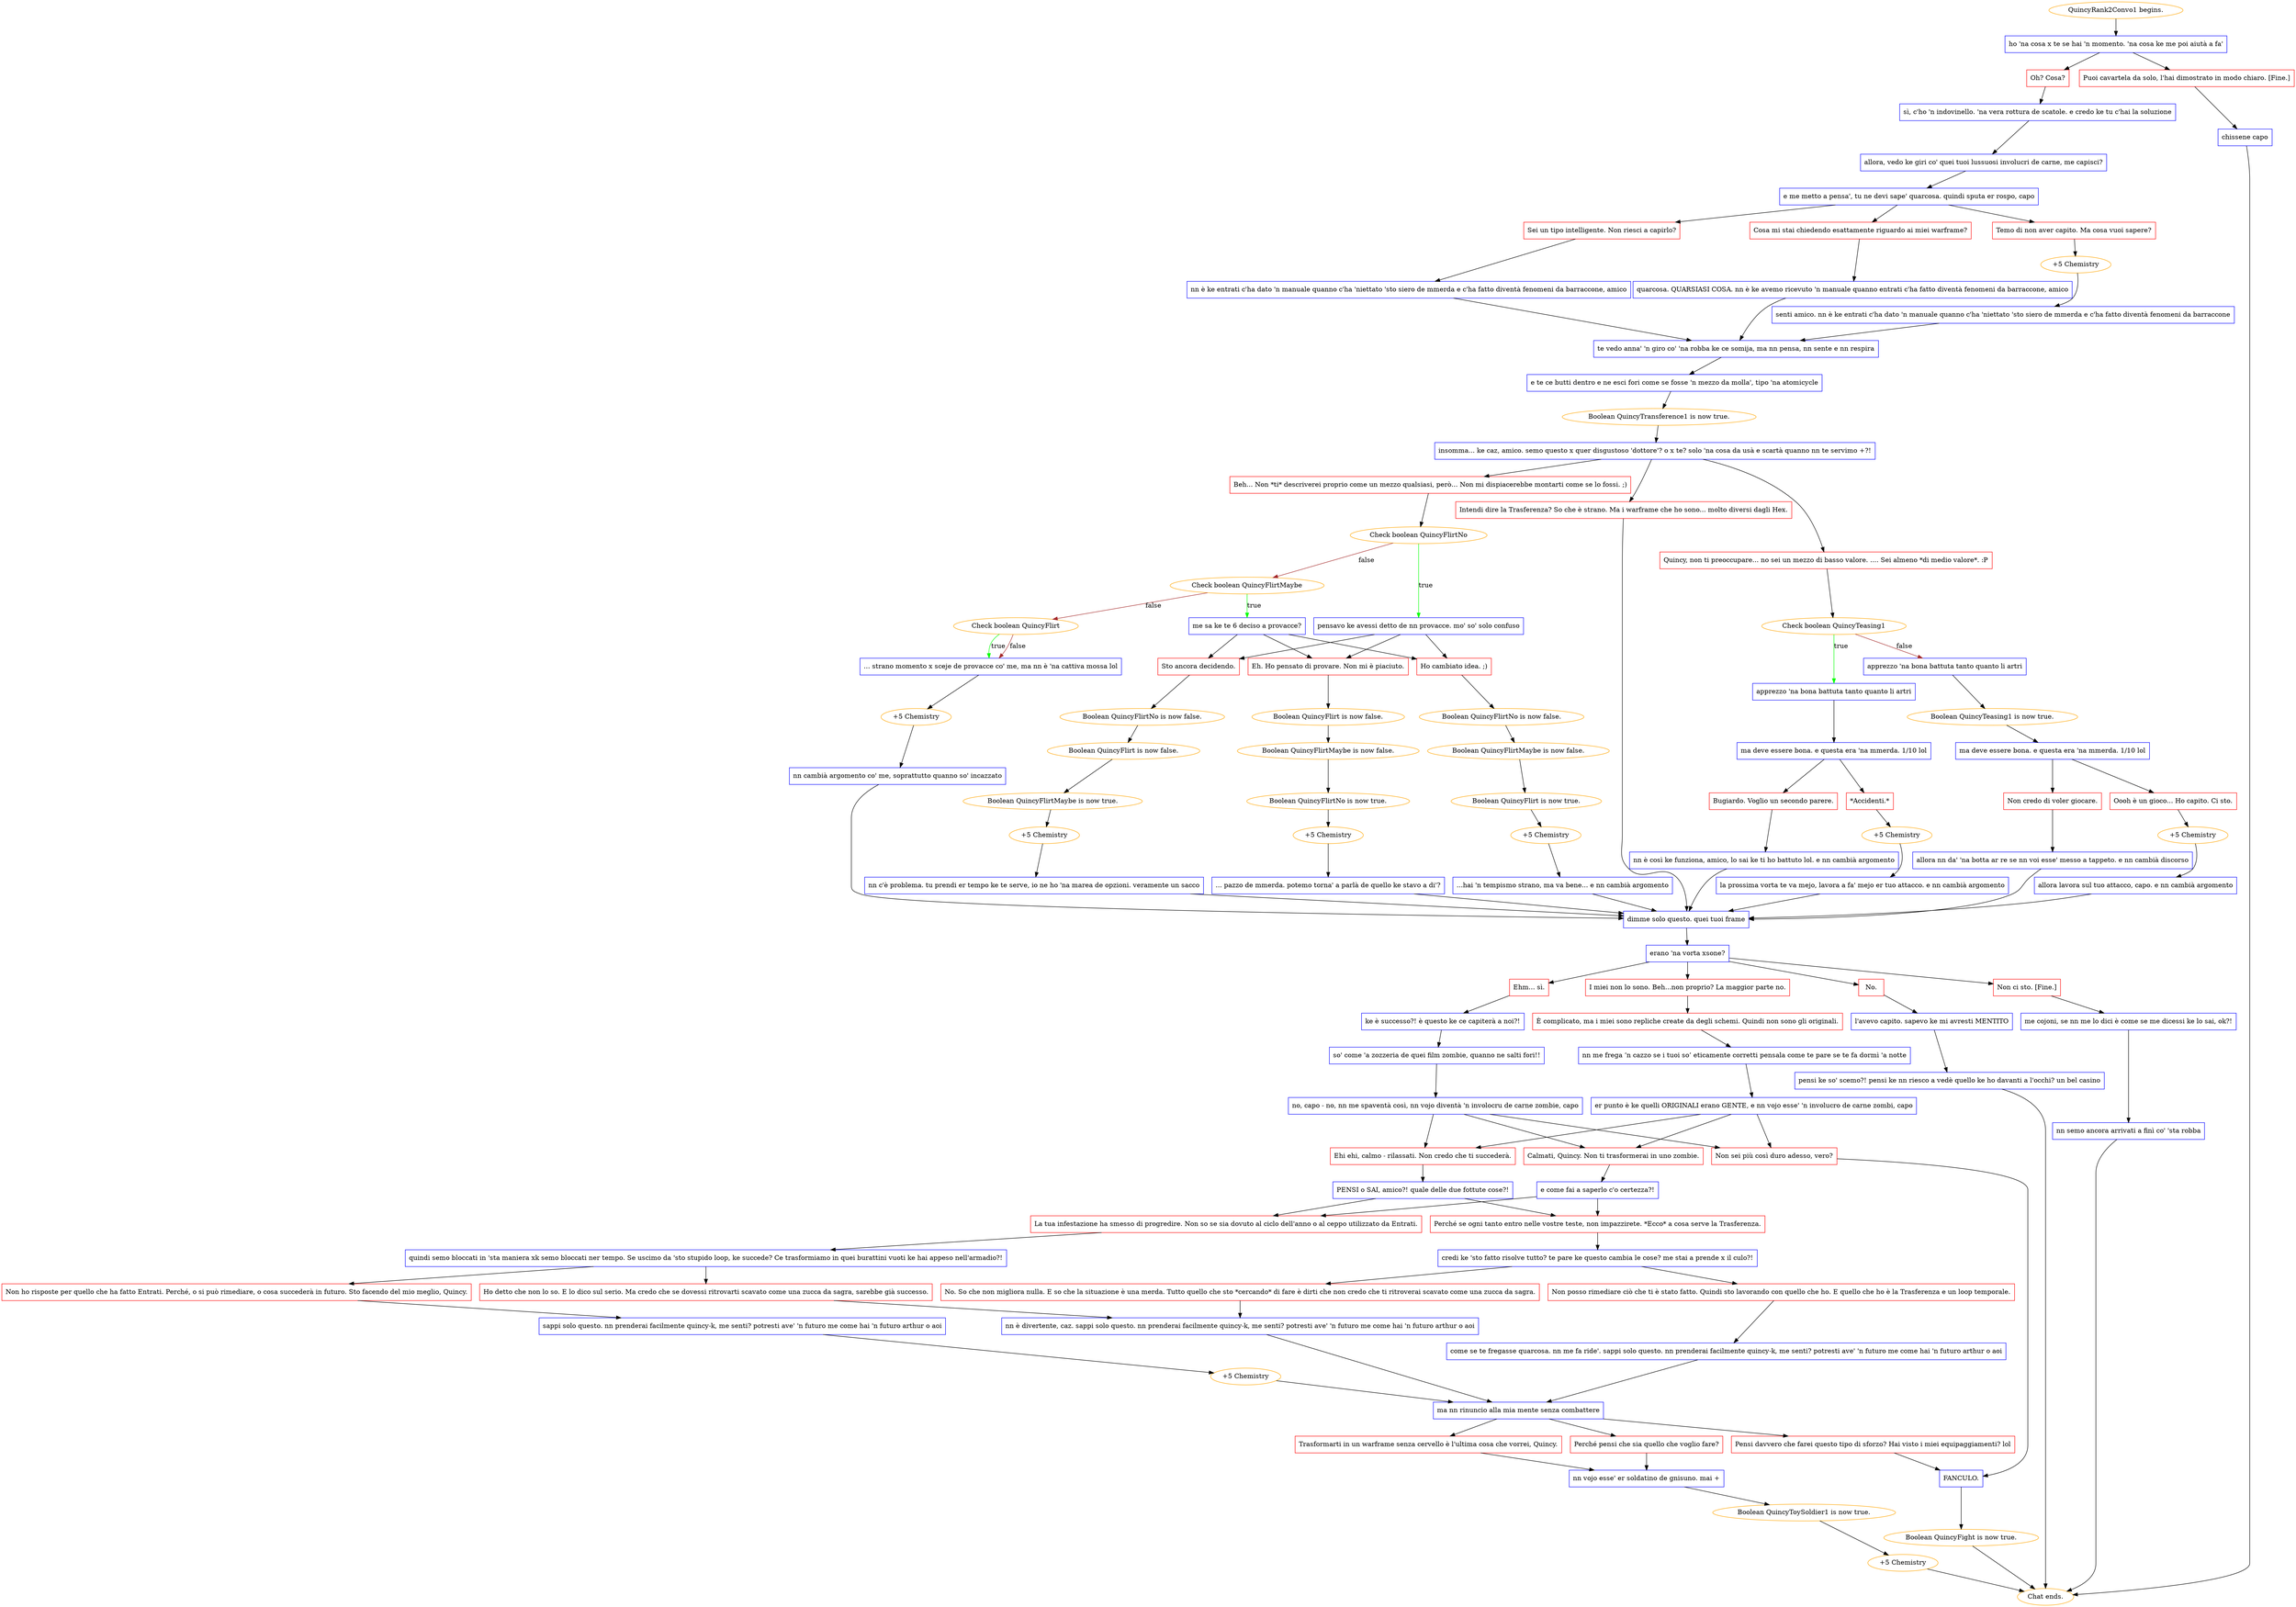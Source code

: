 digraph {
	"QuincyRank2Convo1 begins." [color=orange];
		"QuincyRank2Convo1 begins." -> j3331153712;
	j3331153712 [label="ho 'na cosa x te se hai 'n momento. 'na cosa ke me poi aiutà a fa'",shape=box,color=blue];
		j3331153712 -> j3762180309;
		j3331153712 -> j976474417;
	j3762180309 [label="Oh? Cosa?",shape=box,color=red];
		j3762180309 -> j767899294;
	j976474417 [label="Puoi cavartela da solo, l'hai dimostrato in modo chiaro. [Fine.]",shape=box,color=red];
		j976474417 -> j3354618555;
	j767899294 [label="sì, c'ho 'n indovinello. 'na vera rottura de scatole. e credo ke tu c'hai la soluzione",shape=box,color=blue];
		j767899294 -> j263079550;
	j3354618555 [label="chissene capo",shape=box,color=blue];
		j3354618555 -> "Chat ends.";
	j263079550 [label="allora, vedo ke giri co' quei tuoi lussuosi involucri de carne, me capisci?",shape=box,color=blue];
		j263079550 -> j724554835;
	"Chat ends." [color=orange];
	j724554835 [label="e me metto a pensa', tu ne devi sape' quarcosa. quindi sputa er rospo, capo",shape=box,color=blue];
		j724554835 -> j2781340641;
		j724554835 -> j1167420002;
		j724554835 -> j497639800;
	j2781340641 [label="Cosa mi stai chiedendo esattamente riguardo ai miei warframe?",shape=box,color=red];
		j2781340641 -> j1920250669;
	j1167420002 [label="Temo di non aver capito. Ma cosa vuoi sapere?",shape=box,color=red];
		j1167420002 -> j35945080;
	j497639800 [label="Sei un tipo intelligente. Non riesci a capirlo?",shape=box,color=red];
		j497639800 -> j2341768124;
	j1920250669 [label="quarcosa. QUARSIASI COSA. nn è ke avemo ricevuto 'n manuale quanno entrati c'ha fatto diventà fenomeni da barraccone, amico",shape=box,color=blue];
		j1920250669 -> j2782736116;
	j35945080 [label="+5 Chemistry",color=orange];
		j35945080 -> j3147382926;
	j2341768124 [label="nn è ke entrati c'ha dato 'n manuale quanno c'ha 'niettato 'sto siero de mmerda e c'ha fatto diventà fenomeni da barraccone, amico",shape=box,color=blue];
		j2341768124 -> j2782736116;
	j2782736116 [label="te vedo anna' 'n giro co' 'na robba ke ce somija, ma nn pensa, nn sente e nn respira",shape=box,color=blue];
		j2782736116 -> j1144848126;
	j3147382926 [label="senti amico. nn è ke entrati c'ha dato 'n manuale quanno c'ha 'niettato 'sto siero de mmerda e c'ha fatto diventà fenomeni da barraccone",shape=box,color=blue];
		j3147382926 -> j2782736116;
	j1144848126 [label="e te ce butti dentro e ne esci fori come se fosse 'n mezzo da molla', tipo 'na atomicycle",shape=box,color=blue];
		j1144848126 -> j3728724183;
	j3728724183 [label="Boolean QuincyTransference1 is now true.",color=orange];
		j3728724183 -> j3890371025;
	j3890371025 [label="insomma... ke caz, amico. semo questo x quer disgustoso 'dottore'? o x te? solo 'na cosa da usà e scartà quanno nn te servimo +?!",shape=box,color=blue];
		j3890371025 -> j3429567661;
		j3890371025 -> j2115411437;
		j3890371025 -> j807513404;
	j3429567661 [label="Intendi dire la Trasferenza? So che è strano. Ma i warframe che ho sono... molto diversi dagli Hex.",shape=box,color=red];
		j3429567661 -> j3688651550;
	j2115411437 [label="Quincy, non ti preoccupare... no sei un mezzo di basso valore. .... Sei almeno *di medio valore*. :P",shape=box,color=red];
		j2115411437 -> j1909544397;
	j807513404 [label="Beh... Non *ti* descriverei proprio come un mezzo qualsiasi, però... Non mi dispiacerebbe montarti come se lo fossi. ;)",shape=box,color=red];
		j807513404 -> j3515667105;
	j3688651550 [label="dimme solo questo. quei tuoi frame",shape=box,color=blue];
		j3688651550 -> j1124486109;
	j1909544397 [label="Check boolean QuincyTeasing1",color=orange];
		j1909544397 -> j1061341609 [label=true,color=green];
		j1909544397 -> j3834556625 [label=false,color=brown];
	j3515667105 [label="Check boolean QuincyFlirtNo",color=orange];
		j3515667105 -> j3982033440 [label=true,color=green];
		j3515667105 -> j4006540290 [label=false,color=brown];
	j1124486109 [label="erano 'na vorta xsone?",shape=box,color=blue];
		j1124486109 -> j4145417324;
		j1124486109 -> j1446327879;
		j1124486109 -> j2393847712;
		j1124486109 -> j2148081957;
	j1061341609 [label="apprezzo 'na bona battuta tanto quanto li artri",shape=box,color=blue];
		j1061341609 -> j3751299812;
	j3834556625 [label="apprezzo 'na bona battuta tanto quanto li artri",shape=box,color=blue];
		j3834556625 -> j1570906911;
	j3982033440 [label="pensavo ke avessi detto de nn provacce. mo' so' solo confuso",shape=box,color=blue];
		j3982033440 -> j37869226;
		j3982033440 -> j3872512797;
		j3982033440 -> j2351695639;
	j4006540290 [label="Check boolean QuincyFlirtMaybe",color=orange];
		j4006540290 -> j1576876842 [label=true,color=green];
		j4006540290 -> j2034270586 [label=false,color=brown];
	j4145417324 [label="Ehm... sì.",shape=box,color=red];
		j4145417324 -> j2529656407;
	j1446327879 [label="I miei non lo sono. Beh...non proprio? La maggior parte no.",shape=box,color=red];
		j1446327879 -> j1976882298;
	j2393847712 [label="No.",shape=box,color=red];
		j2393847712 -> j1411197761;
	j2148081957 [label="Non ci sto. [Fine.]",shape=box,color=red];
		j2148081957 -> j1911562284;
	j3751299812 [label="ma deve essere bona. e questa era 'na mmerda. 1/10 lol",shape=box,color=blue];
		j3751299812 -> j643612392;
		j3751299812 -> j512528345;
	j1570906911 [label="Boolean QuincyTeasing1 is now true.",color=orange];
		j1570906911 -> j1044015681;
	j37869226 [label="Ho cambiato idea. ;)",shape=box,color=red];
		j37869226 -> j4111225898;
	j3872512797 [label="Eh. Ho pensato di provare. Non mi è piaciuto.",shape=box,color=red];
		j3872512797 -> j3570678831;
	j2351695639 [label="Sto ancora decidendo.",shape=box,color=red];
		j2351695639 -> j2180939853;
	j1576876842 [label="me sa ke te 6 deciso a provacce?",shape=box,color=blue];
		j1576876842 -> j37869226;
		j1576876842 -> j3872512797;
		j1576876842 -> j2351695639;
	j2034270586 [label="Check boolean QuincyFlirt",color=orange];
		j2034270586 -> j1633793280 [label=true,color=green];
		j2034270586 -> j1633793280 [label=false,color=brown];
	j2529656407 [label="ke è successo?! è questo ke ce capiterà a noi?!",shape=box,color=blue];
		j2529656407 -> j3922931613;
	j1976882298 [label="È complicato, ma i miei sono repliche create da degli schemi. Quindi non sono gli originali.",shape=box,color=red];
		j1976882298 -> j1267511492;
	j1411197761 [label="l'avevo capito. sapevo ke mi avresti MENTITO",shape=box,color=blue];
		j1411197761 -> j1924997188;
	j1911562284 [label="me cojoni, se nn me lo dici è come se me dicessi ke lo sai, ok?!",shape=box,color=blue];
		j1911562284 -> j2599655248;
	j643612392 [label="*Accidenti.*",shape=box,color=red];
		j643612392 -> j1022171143;
	j512528345 [label="Bugiardo. Voglio un secondo parere.",shape=box,color=red];
		j512528345 -> j2675958066;
	j1044015681 [label="ma deve essere bona. e questa era 'na mmerda. 1/10 lol",shape=box,color=blue];
		j1044015681 -> j3065972584;
		j1044015681 -> j3506092153;
	j4111225898 [label="Boolean QuincyFlirtNo is now false.",color=orange];
		j4111225898 -> j3895866195;
	j3570678831 [label="Boolean QuincyFlirt is now false.",color=orange];
		j3570678831 -> j711062648;
	j2180939853 [label="Boolean QuincyFlirtNo is now false.",color=orange];
		j2180939853 -> j1355799844;
	j1633793280 [label="... strano momento x sceje de provacce co' me, ma nn è 'na cattiva mossa lol",shape=box,color=blue];
		j1633793280 -> j2194004287;
	j3922931613 [label="so' come 'a zozzeria de quei film zombie, quanno ne salti fori!!",shape=box,color=blue];
		j3922931613 -> j2784549929;
	j1267511492 [label="nn me frega ’n cazzo se i tuoi so’ eticamente corretti pensala come te pare se te fa dormì 'a notte",shape=box,color=blue];
		j1267511492 -> j3877422008;
	j1924997188 [label="pensi ke so' scemo?! pensi ke nn riesco a vedè quello ke ho davanti a l'occhi? un bel casino",shape=box,color=blue];
		j1924997188 -> "Chat ends.";
	j2599655248 [label="nn semo ancora arrivati a finì co' 'sta robba",shape=box,color=blue];
		j2599655248 -> "Chat ends.";
	j1022171143 [label="+5 Chemistry",color=orange];
		j1022171143 -> j168896016;
	j2675958066 [label="nn è così ke funziona, amico, lo sai ke ti ho battuto lol. e nn cambià argomento",shape=box,color=blue];
		j2675958066 -> j3688651550;
	j3065972584 [label="Non credo di voler giocare.",shape=box,color=red];
		j3065972584 -> j4067405222;
	j3506092153 [label="Oooh è un gioco... Ho capito. Ci sto.",shape=box,color=red];
		j3506092153 -> j1328888532;
	j3895866195 [label="Boolean QuincyFlirtMaybe is now false.",color=orange];
		j3895866195 -> j1710892370;
	j711062648 [label="Boolean QuincyFlirtMaybe is now false.",color=orange];
		j711062648 -> j2411241819;
	j1355799844 [label="Boolean QuincyFlirt is now false.",color=orange];
		j1355799844 -> j383627172;
	j2194004287 [label="+5 Chemistry",color=orange];
		j2194004287 -> j3598068984;
	j2784549929 [label="no, capo - no, nn me spaventà così, nn vojo diventà 'n involocru de carne zombie, capo",shape=box,color=blue];
		j2784549929 -> j2459068834;
		j2784549929 -> j11956951;
		j2784549929 -> j2255834354;
	j3877422008 [label="er punto è ke quelli ORIGINALI erano GENTE, e nn vojo esse' 'n involucro de carne zombi, capo",shape=box,color=blue];
		j3877422008 -> j2459068834;
		j3877422008 -> j11956951;
		j3877422008 -> j2255834354;
	j168896016 [label="la prossima vorta te va mejo, lavora a fa' mejo er tuo attacco. e nn cambià argomento",shape=box,color=blue];
		j168896016 -> j3688651550;
	j4067405222 [label="allora nn da' 'na botta ar re se nn voi esse' messo a tappeto. e nn cambià discorso",shape=box,color=blue];
		j4067405222 -> j3688651550;
	j1328888532 [label="+5 Chemistry",color=orange];
		j1328888532 -> j3460029342;
	j1710892370 [label="Boolean QuincyFlirt is now true.",color=orange];
		j1710892370 -> j3161769312;
	j2411241819 [label="Boolean QuincyFlirtNo is now true.",color=orange];
		j2411241819 -> j1837533370;
	j383627172 [label="Boolean QuincyFlirtMaybe is now true.",color=orange];
		j383627172 -> j666993527;
	j3598068984 [label="nn cambià argomento co' me, soprattutto quanno so' incazzato",shape=box,color=blue];
		j3598068984 -> j3688651550;
	j2459068834 [label="Ehi ehi, calmo - rilassati. Non credo che ti succederà.",shape=box,color=red];
		j2459068834 -> j514578928;
	j11956951 [label="Calmati, Quincy. Non ti trasformerai in uno zombie.",shape=box,color=red];
		j11956951 -> j1707911282;
	j2255834354 [label="Non sei più così duro adesso, vero?",shape=box,color=red];
		j2255834354 -> j3253320051;
	j3460029342 [label="allora lavora sul tuo attacco, capo. e nn cambià argomento",shape=box,color=blue];
		j3460029342 -> j3688651550;
	j3161769312 [label="+5 Chemistry",color=orange];
		j3161769312 -> j618259019;
	j1837533370 [label="+5 Chemistry",color=orange];
		j1837533370 -> j2619815037;
	j666993527 [label="+5 Chemistry",color=orange];
		j666993527 -> j3685878689;
	j514578928 [label="PENSI o SAI, amico?! quale delle due fottute cose?!",shape=box,color=blue];
		j514578928 -> j4000686569;
		j514578928 -> j2338748222;
	j1707911282 [label="e come fai a saperlo c'o certezza?!",shape=box,color=blue];
		j1707911282 -> j2338748222;
		j1707911282 -> j4000686569;
	j3253320051 [label="FANCULO.",shape=box,color=blue];
		j3253320051 -> j2299206206;
	j618259019 [label="...hai 'n tempismo strano, ma va bene... e nn cambià argomento",shape=box,color=blue];
		j618259019 -> j3688651550;
	j2619815037 [label="... pazzo de mmerda. potemo torna' a parlà de quello ke stavo a di'?",shape=box,color=blue];
		j2619815037 -> j3688651550;
	j3685878689 [label="nn c'è problema. tu prendi er tempo ke te serve, io ne ho 'na marea de opzioni. veramente un sacco",shape=box,color=blue];
		j3685878689 -> j3688651550;
	j4000686569 [label="Perché se ogni tanto entro nelle vostre teste, non impazzirete. *Ecco* a cosa serve la Trasferenza.",shape=box,color=red];
		j4000686569 -> j3082443229;
	j2338748222 [label="La tua infestazione ha smesso di progredire. Non so se sia dovuto al ciclo dell'anno o al ceppo utilizzato da Entrati.",shape=box,color=red];
		j2338748222 -> j3668169924;
	j2299206206 [label="Boolean QuincyFight is now true.",color=orange];
		j2299206206 -> "Chat ends.";
	j3082443229 [label="credi ke 'sto fatto risolve tutto? te pare ke questo cambia le cose? me stai a prende x il culo?!",shape=box,color=blue];
		j3082443229 -> j1810837344;
		j3082443229 -> j1372374799;
	j3668169924 [label="quindi semo bloccati in 'sta maniera xk semo bloccati ner tempo. Se uscimo da 'sto stupido loop, ke succede? Ce trasformiamo in quei burattini vuoti ke hai appeso nell'armadio?!",shape=box,color=blue];
		j3668169924 -> j4077938278;
		j3668169924 -> j2363186687;
	j1810837344 [label="No. So che non migliora nulla. E so che la situazione è una merda. Tutto quello che sto *cercando* di fare è dirti che non credo che ti ritroverai scavato come una zucca da sagra.",shape=box,color=red];
		j1810837344 -> j3320532327;
	j1372374799 [label="Non posso rimediare ciò che ti è stato fatto. Quindi sto lavorando con quello che ho. E quello che ho è la Trasferenza e un loop temporale.",shape=box,color=red];
		j1372374799 -> j616227718;
	j4077938278 [label="Non ho risposte per quello che ha fatto Entrati. Perché, o si può rimediare, o cosa succederà in futuro. Sto facendo del mio meglio, Quincy.",shape=box,color=red];
		j4077938278 -> j3937708496;
	j2363186687 [label="Ho detto che non lo so. E lo dico sul serio. Ma credo che se dovessi ritrovarti scavato come una zucca da sagra, sarebbe già successo.",shape=box,color=red];
		j2363186687 -> j3320532327;
	j3320532327 [label="nn è divertente, caz. sappi solo questo. nn prenderai facilmente quincy-k, me senti? potresti ave' 'n futuro me come hai 'n futuro arthur o aoi",shape=box,color=blue];
		j3320532327 -> j2609548010;
	j616227718 [label="come se te fregasse quarcosa. nn me fa ride'. sappi solo questo. nn prenderai facilmente quincy-k, me senti? potresti ave' 'n futuro me come hai 'n futuro arthur o aoi",shape=box,color=blue];
		j616227718 -> j2609548010;
	j3937708496 [label="sappi solo questo. nn prenderai facilmente quincy-k, me senti? potresti ave' 'n futuro me come hai 'n futuro arthur o aoi",shape=box,color=blue];
		j3937708496 -> j1405097599;
	j2609548010 [label="ma nn rinuncio alla mia mente senza combattere",shape=box,color=blue];
		j2609548010 -> j2265330499;
		j2609548010 -> j1386547876;
		j2609548010 -> j2492448507;
	j1405097599 [label="+5 Chemistry",color=orange];
		j1405097599 -> j2609548010;
	j2265330499 [label="Trasformarti in un warframe senza cervello è l'ultima cosa che vorrei, Quincy.",shape=box,color=red];
		j2265330499 -> j1563094271;
	j1386547876 [label="Perché pensi che sia quello che voglio fare?",shape=box,color=red];
		j1386547876 -> j1563094271;
	j2492448507 [label="Pensi davvero che farei questo tipo di sforzo? Hai visto i miei equipaggiamenti? lol",shape=box,color=red];
		j2492448507 -> j3253320051;
	j1563094271 [label="nn vojo esse' er soldatino de gnisuno. mai +",shape=box,color=blue];
		j1563094271 -> j2433684752;
	j2433684752 [label="Boolean QuincyToySoldier1 is now true.",color=orange];
		j2433684752 -> j4081414586;
	j4081414586 [label="+5 Chemistry",color=orange];
		j4081414586 -> "Chat ends.";
}